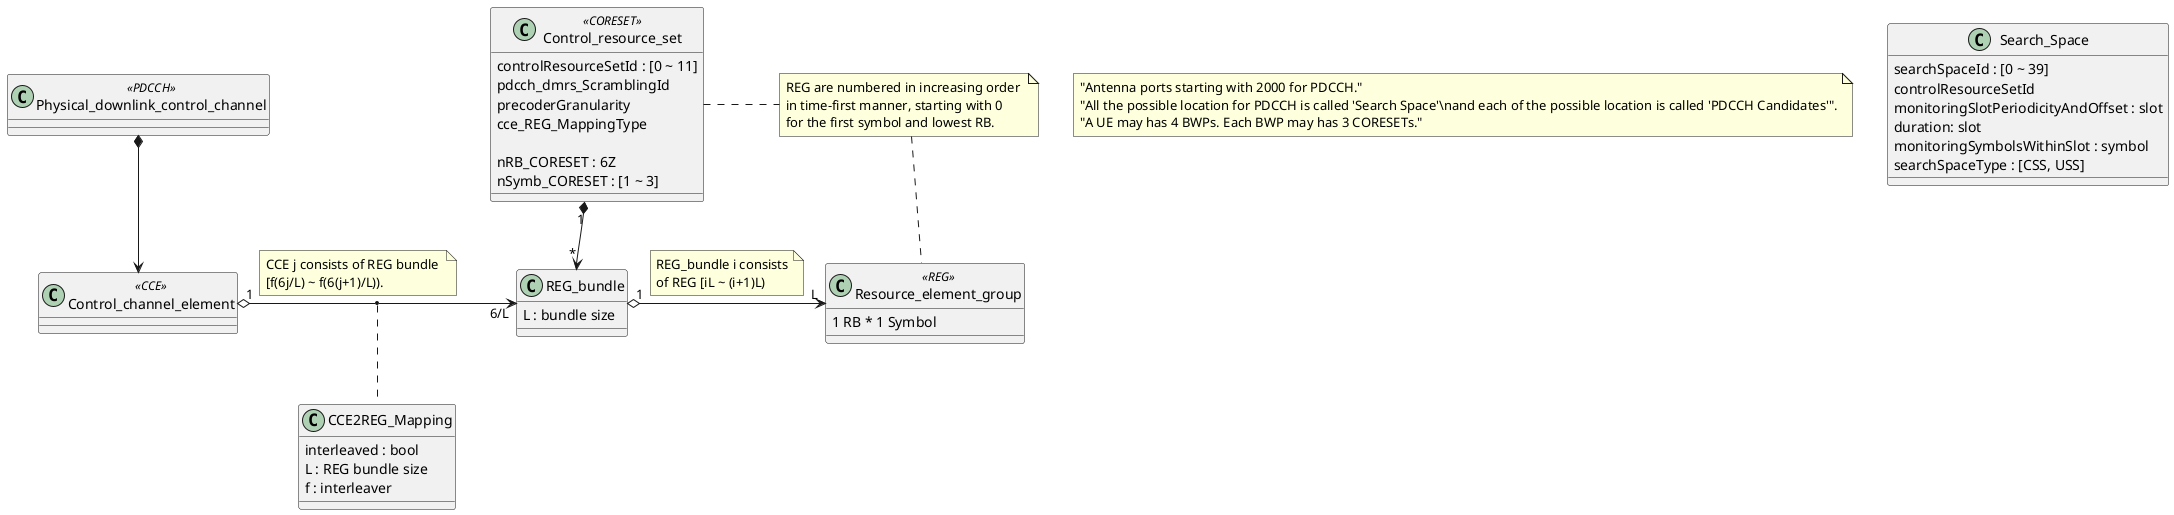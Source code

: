 @startuml PDCCH

note as global
    "Antenna ports starting with 2000 for PDCCH."
    "All the possible location for PDCCH is called 'Search Space'\nand each of the possible location is called 'PDCCH Candidates'".
    "A UE may has 4 BWPs. Each BWP may has 3 CORESETs."
end note

Physical_downlink_control_channel *--> Control_channel_element

Control_channel_element "1" o-right-> "6/L" REG_bundle
note on link: CCE j consists of REG bundle \n[f(6j/L) ~ f(6(j+1)/L)).

class Physical_downlink_control_channel <<PDCCH>>

class Control_channel_element <<CCE>>




Control_resource_set "1" *--> "*" REG_bundle

note "REG are numbered in increasing order \nin time-first manner, starting with 0 \nfor the first symbol and lowest RB." as N1
Control_resource_set .right. N1
N1 .. Resource_element_group

REG_bundle "1" o-right-> "L" Resource_element_group
note on link: REG_bundle i consists\nof REG [iL ~ (i+1)L)

class Control_resource_set <<CORESET>>
{
    controlResourceSetId : [0 ~ 11]
    pdcch_dmrs_ScramblingId
    precoderGranularity
    cce_REG_MappingType

    nRB_CORESET : 6Z
    nSymb_CORESET : [1 ~ 3]
}

class REG_bundle
{
    L : bundle size
}

class Resource_element_group <<REG>>
{
    1 RB * 1 Symbol
}




(Control_channel_element, REG_bundle) .. CCE2REG_Mapping
class CCE2REG_Mapping
{
    interleaved : bool
    L : REG bundle size
    f : interleaver
}



class Search_Space
{
    searchSpaceId : [0 ~ 39]
    controlResourceSetId
    monitoringSlotPeriodicityAndOffset : slot
    duration: slot
    monitoringSymbolsWithinSlot : symbol
    searchSpaceType : [CSS, USS]
}
@enduml
